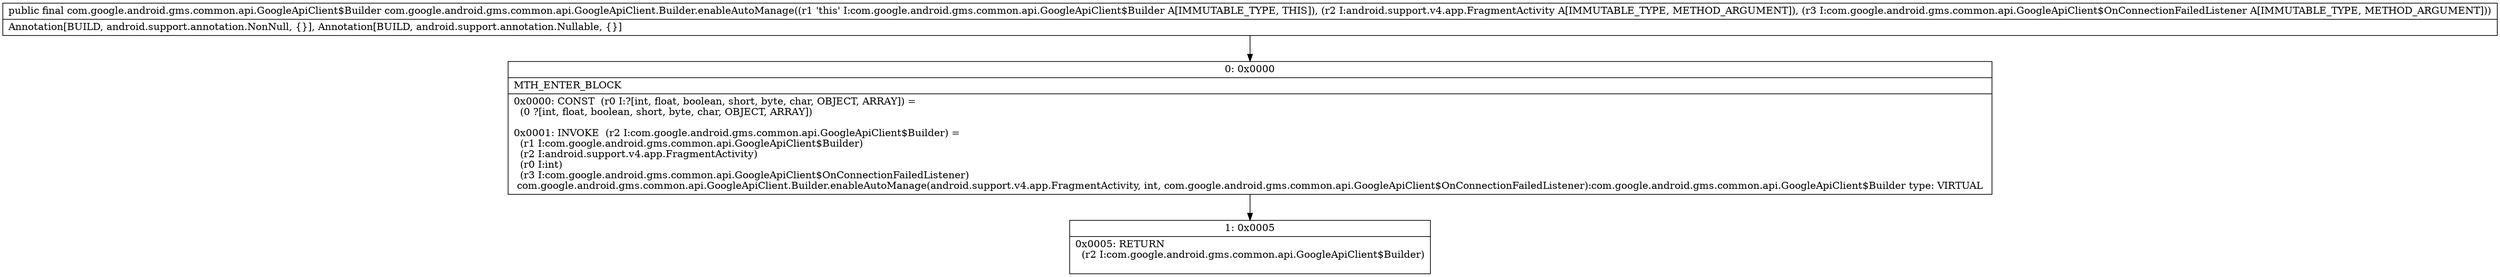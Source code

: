 digraph "CFG forcom.google.android.gms.common.api.GoogleApiClient.Builder.enableAutoManage(Landroid\/support\/v4\/app\/FragmentActivity;Lcom\/google\/android\/gms\/common\/api\/GoogleApiClient$OnConnectionFailedListener;)Lcom\/google\/android\/gms\/common\/api\/GoogleApiClient$Builder;" {
Node_0 [shape=record,label="{0\:\ 0x0000|MTH_ENTER_BLOCK\l|0x0000: CONST  (r0 I:?[int, float, boolean, short, byte, char, OBJECT, ARRAY]) = \l  (0 ?[int, float, boolean, short, byte, char, OBJECT, ARRAY])\l \l0x0001: INVOKE  (r2 I:com.google.android.gms.common.api.GoogleApiClient$Builder) = \l  (r1 I:com.google.android.gms.common.api.GoogleApiClient$Builder)\l  (r2 I:android.support.v4.app.FragmentActivity)\l  (r0 I:int)\l  (r3 I:com.google.android.gms.common.api.GoogleApiClient$OnConnectionFailedListener)\l com.google.android.gms.common.api.GoogleApiClient.Builder.enableAutoManage(android.support.v4.app.FragmentActivity, int, com.google.android.gms.common.api.GoogleApiClient$OnConnectionFailedListener):com.google.android.gms.common.api.GoogleApiClient$Builder type: VIRTUAL \l}"];
Node_1 [shape=record,label="{1\:\ 0x0005|0x0005: RETURN  \l  (r2 I:com.google.android.gms.common.api.GoogleApiClient$Builder)\l \l}"];
MethodNode[shape=record,label="{public final com.google.android.gms.common.api.GoogleApiClient$Builder com.google.android.gms.common.api.GoogleApiClient.Builder.enableAutoManage((r1 'this' I:com.google.android.gms.common.api.GoogleApiClient$Builder A[IMMUTABLE_TYPE, THIS]), (r2 I:android.support.v4.app.FragmentActivity A[IMMUTABLE_TYPE, METHOD_ARGUMENT]), (r3 I:com.google.android.gms.common.api.GoogleApiClient$OnConnectionFailedListener A[IMMUTABLE_TYPE, METHOD_ARGUMENT]))  | Annotation[BUILD, android.support.annotation.NonNull, \{\}], Annotation[BUILD, android.support.annotation.Nullable, \{\}]\l}"];
MethodNode -> Node_0;
Node_0 -> Node_1;
}

